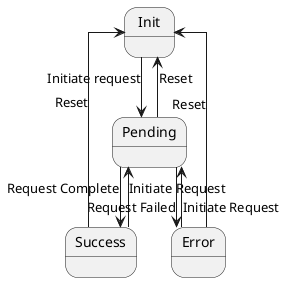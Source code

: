 @startuml
skinparam linetype polyline
skinparam linetype ortho
state Init
Init --> Pending: Initiate request
Pending --> Success: Request Complete
Pending --> Error: Request Failed
Success --> Init: Reset
Error --> Init: Reset
Success --> Pending: Initiate Request
Error --> Pending: Initiate Request
Pending --> Init: Reset
@enduml
